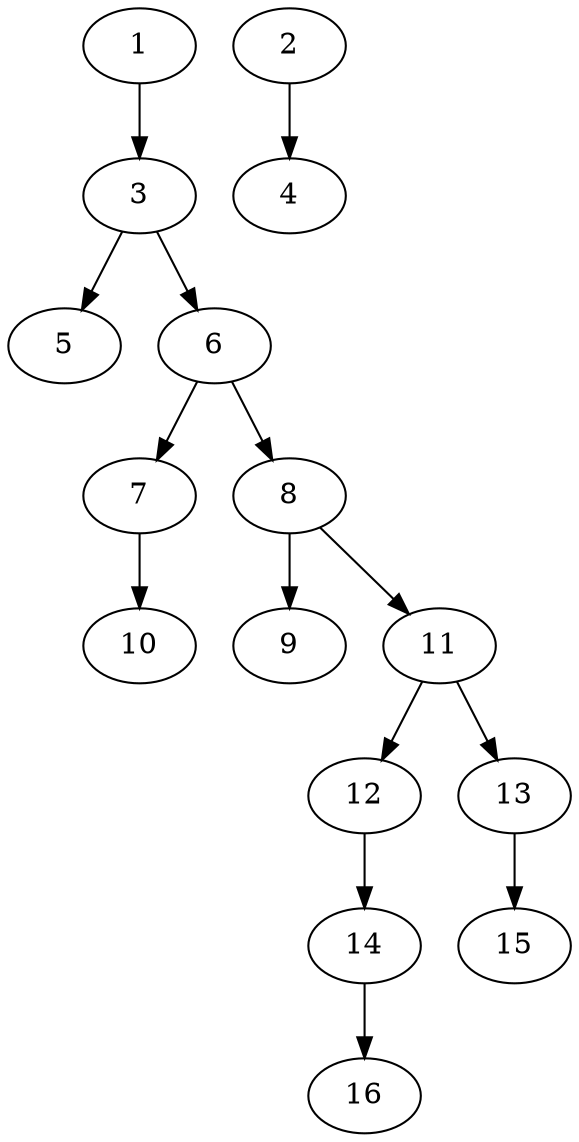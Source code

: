 // DAG (tier=1-easy, mode=compute, n=16, ccr=0.282, fat=0.482, density=0.368, regular=0.657, jump=0.037, mindata=262144, maxdata=2097152)
// DAG automatically generated by daggen at Sun Aug 24 16:33:32 2025
// /home/ermia/Project/Environments/daggen/bin/daggen --dot --ccr 0.282 --fat 0.482 --regular 0.657 --density 0.368 --jump 0.037 --mindata 262144 --maxdata 2097152 -n 16 
digraph G {
  1 [size="749325874859343872", alpha="0.01", expect_size="374662937429671936"]
  1 -> 3 [size ="6599896727552"]
  2 [size="5570593082260034", alpha="0.13", expect_size="2785296541130017"]
  2 -> 4 [size ="2802499715072"]
  3 [size="32766516208462", alpha="0.15", expect_size="16383258104231"]
  3 -> 5 [size ="1403254734848"]
  3 -> 6 [size ="1403254734848"]
  4 [size="2840314364861349888", alpha="0.02", expect_size="1420157182430674944"]
  5 [size="2260751026255602", alpha="0.18", expect_size="1130375513127801"]
  6 [size="66394109043674", alpha="0.04", expect_size="33197054521837"]
  6 -> 7 [size ="1217698725888"]
  6 -> 8 [size ="1217698725888"]
  7 [size="1433421162460028", alpha="0.12", expect_size="716710581230014"]
  7 -> 10 [size ="811354554368"]
  8 [size="1025290477291950", alpha="0.02", expect_size="512645238645975"]
  8 -> 9 [size ="20941321011200"]
  8 -> 11 [size ="20941321011200"]
  9 [size="23608983970580540", alpha="0.14", expect_size="11804491985290270"]
  10 [size="10048986700987970", alpha="0.11", expect_size="5024493350493985"]
  11 [size="2251799813685248000", alpha="0.04", expect_size="1125899906842624000"]
  11 -> 12 [size ="13743895347200"]
  11 -> 13 [size ="13743895347200"]
  12 [size="181210826785560", alpha="0.11", expect_size="90605413392780"]
  12 -> 14 [size ="9038255357952"]
  13 [size="832872705975387", alpha="0.13", expect_size="416436352987693"]
  13 -> 15 [size ="14220401836032"]
  14 [size="9405472454132572", alpha="0.15", expect_size="4702736227066286"]
  14 -> 16 [size ="20677079859200"]
  15 [size="4762254054489325568", alpha="0.10", expect_size="2381127027244662784"]
  16 [size="8171710071714086912", alpha="0.10", expect_size="4085855035857043456"]
}